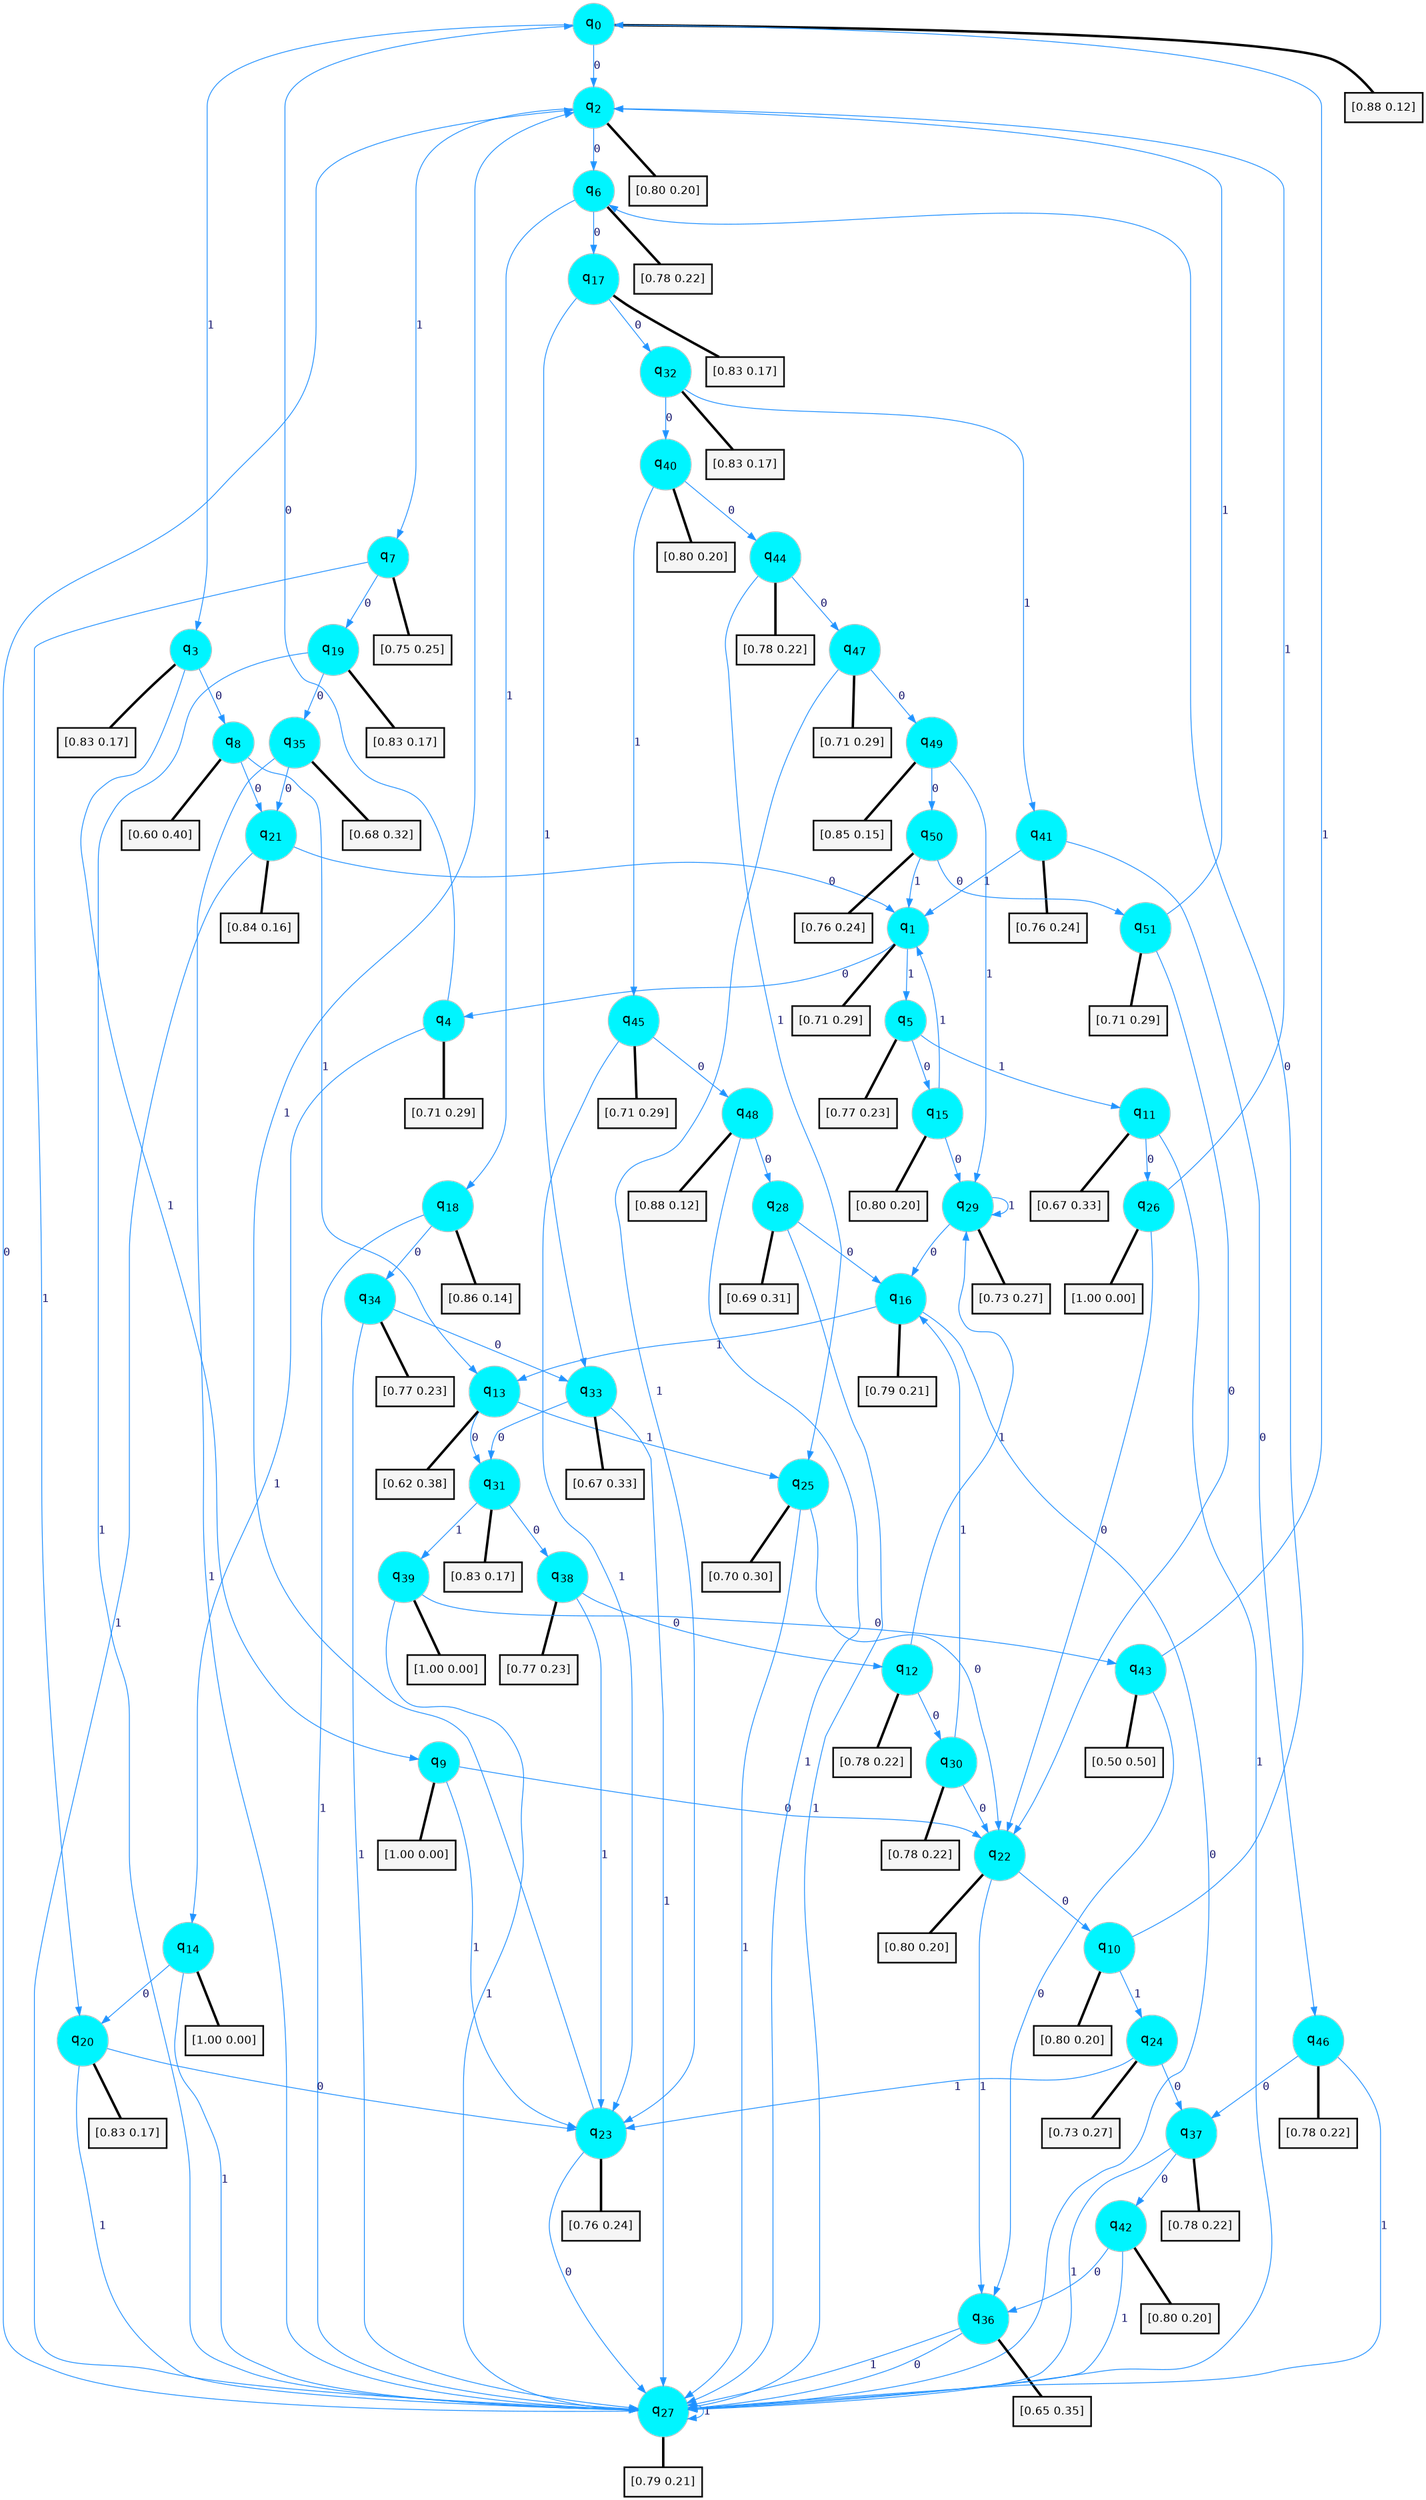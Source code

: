 digraph G {
graph [
bgcolor=transparent, dpi=300, rankdir=TD, size="40,25"];
node [
color=gray, fillcolor=turquoise1, fontcolor=black, fontname=Helvetica, fontsize=16, fontweight=bold, shape=circle, style=filled];
edge [
arrowsize=1, color=dodgerblue1, fontcolor=midnightblue, fontname=courier, fontweight=bold, penwidth=1, style=solid, weight=20];
0[label=<q<SUB>0</SUB>>];
1[label=<q<SUB>1</SUB>>];
2[label=<q<SUB>2</SUB>>];
3[label=<q<SUB>3</SUB>>];
4[label=<q<SUB>4</SUB>>];
5[label=<q<SUB>5</SUB>>];
6[label=<q<SUB>6</SUB>>];
7[label=<q<SUB>7</SUB>>];
8[label=<q<SUB>8</SUB>>];
9[label=<q<SUB>9</SUB>>];
10[label=<q<SUB>10</SUB>>];
11[label=<q<SUB>11</SUB>>];
12[label=<q<SUB>12</SUB>>];
13[label=<q<SUB>13</SUB>>];
14[label=<q<SUB>14</SUB>>];
15[label=<q<SUB>15</SUB>>];
16[label=<q<SUB>16</SUB>>];
17[label=<q<SUB>17</SUB>>];
18[label=<q<SUB>18</SUB>>];
19[label=<q<SUB>19</SUB>>];
20[label=<q<SUB>20</SUB>>];
21[label=<q<SUB>21</SUB>>];
22[label=<q<SUB>22</SUB>>];
23[label=<q<SUB>23</SUB>>];
24[label=<q<SUB>24</SUB>>];
25[label=<q<SUB>25</SUB>>];
26[label=<q<SUB>26</SUB>>];
27[label=<q<SUB>27</SUB>>];
28[label=<q<SUB>28</SUB>>];
29[label=<q<SUB>29</SUB>>];
30[label=<q<SUB>30</SUB>>];
31[label=<q<SUB>31</SUB>>];
32[label=<q<SUB>32</SUB>>];
33[label=<q<SUB>33</SUB>>];
34[label=<q<SUB>34</SUB>>];
35[label=<q<SUB>35</SUB>>];
36[label=<q<SUB>36</SUB>>];
37[label=<q<SUB>37</SUB>>];
38[label=<q<SUB>38</SUB>>];
39[label=<q<SUB>39</SUB>>];
40[label=<q<SUB>40</SUB>>];
41[label=<q<SUB>41</SUB>>];
42[label=<q<SUB>42</SUB>>];
43[label=<q<SUB>43</SUB>>];
44[label=<q<SUB>44</SUB>>];
45[label=<q<SUB>45</SUB>>];
46[label=<q<SUB>46</SUB>>];
47[label=<q<SUB>47</SUB>>];
48[label=<q<SUB>48</SUB>>];
49[label=<q<SUB>49</SUB>>];
50[label=<q<SUB>50</SUB>>];
51[label=<q<SUB>51</SUB>>];
52[label="[0.88 0.12]", shape=box,fontcolor=black, fontname=Helvetica, fontsize=14, penwidth=2, fillcolor=whitesmoke,color=black];
53[label="[0.71 0.29]", shape=box,fontcolor=black, fontname=Helvetica, fontsize=14, penwidth=2, fillcolor=whitesmoke,color=black];
54[label="[0.80 0.20]", shape=box,fontcolor=black, fontname=Helvetica, fontsize=14, penwidth=2, fillcolor=whitesmoke,color=black];
55[label="[0.83 0.17]", shape=box,fontcolor=black, fontname=Helvetica, fontsize=14, penwidth=2, fillcolor=whitesmoke,color=black];
56[label="[0.71 0.29]", shape=box,fontcolor=black, fontname=Helvetica, fontsize=14, penwidth=2, fillcolor=whitesmoke,color=black];
57[label="[0.77 0.23]", shape=box,fontcolor=black, fontname=Helvetica, fontsize=14, penwidth=2, fillcolor=whitesmoke,color=black];
58[label="[0.78 0.22]", shape=box,fontcolor=black, fontname=Helvetica, fontsize=14, penwidth=2, fillcolor=whitesmoke,color=black];
59[label="[0.75 0.25]", shape=box,fontcolor=black, fontname=Helvetica, fontsize=14, penwidth=2, fillcolor=whitesmoke,color=black];
60[label="[0.60 0.40]", shape=box,fontcolor=black, fontname=Helvetica, fontsize=14, penwidth=2, fillcolor=whitesmoke,color=black];
61[label="[1.00 0.00]", shape=box,fontcolor=black, fontname=Helvetica, fontsize=14, penwidth=2, fillcolor=whitesmoke,color=black];
62[label="[0.80 0.20]", shape=box,fontcolor=black, fontname=Helvetica, fontsize=14, penwidth=2, fillcolor=whitesmoke,color=black];
63[label="[0.67 0.33]", shape=box,fontcolor=black, fontname=Helvetica, fontsize=14, penwidth=2, fillcolor=whitesmoke,color=black];
64[label="[0.78 0.22]", shape=box,fontcolor=black, fontname=Helvetica, fontsize=14, penwidth=2, fillcolor=whitesmoke,color=black];
65[label="[0.62 0.38]", shape=box,fontcolor=black, fontname=Helvetica, fontsize=14, penwidth=2, fillcolor=whitesmoke,color=black];
66[label="[1.00 0.00]", shape=box,fontcolor=black, fontname=Helvetica, fontsize=14, penwidth=2, fillcolor=whitesmoke,color=black];
67[label="[0.80 0.20]", shape=box,fontcolor=black, fontname=Helvetica, fontsize=14, penwidth=2, fillcolor=whitesmoke,color=black];
68[label="[0.79 0.21]", shape=box,fontcolor=black, fontname=Helvetica, fontsize=14, penwidth=2, fillcolor=whitesmoke,color=black];
69[label="[0.83 0.17]", shape=box,fontcolor=black, fontname=Helvetica, fontsize=14, penwidth=2, fillcolor=whitesmoke,color=black];
70[label="[0.86 0.14]", shape=box,fontcolor=black, fontname=Helvetica, fontsize=14, penwidth=2, fillcolor=whitesmoke,color=black];
71[label="[0.83 0.17]", shape=box,fontcolor=black, fontname=Helvetica, fontsize=14, penwidth=2, fillcolor=whitesmoke,color=black];
72[label="[0.83 0.17]", shape=box,fontcolor=black, fontname=Helvetica, fontsize=14, penwidth=2, fillcolor=whitesmoke,color=black];
73[label="[0.84 0.16]", shape=box,fontcolor=black, fontname=Helvetica, fontsize=14, penwidth=2, fillcolor=whitesmoke,color=black];
74[label="[0.80 0.20]", shape=box,fontcolor=black, fontname=Helvetica, fontsize=14, penwidth=2, fillcolor=whitesmoke,color=black];
75[label="[0.76 0.24]", shape=box,fontcolor=black, fontname=Helvetica, fontsize=14, penwidth=2, fillcolor=whitesmoke,color=black];
76[label="[0.73 0.27]", shape=box,fontcolor=black, fontname=Helvetica, fontsize=14, penwidth=2, fillcolor=whitesmoke,color=black];
77[label="[0.70 0.30]", shape=box,fontcolor=black, fontname=Helvetica, fontsize=14, penwidth=2, fillcolor=whitesmoke,color=black];
78[label="[1.00 0.00]", shape=box,fontcolor=black, fontname=Helvetica, fontsize=14, penwidth=2, fillcolor=whitesmoke,color=black];
79[label="[0.79 0.21]", shape=box,fontcolor=black, fontname=Helvetica, fontsize=14, penwidth=2, fillcolor=whitesmoke,color=black];
80[label="[0.69 0.31]", shape=box,fontcolor=black, fontname=Helvetica, fontsize=14, penwidth=2, fillcolor=whitesmoke,color=black];
81[label="[0.73 0.27]", shape=box,fontcolor=black, fontname=Helvetica, fontsize=14, penwidth=2, fillcolor=whitesmoke,color=black];
82[label="[0.78 0.22]", shape=box,fontcolor=black, fontname=Helvetica, fontsize=14, penwidth=2, fillcolor=whitesmoke,color=black];
83[label="[0.83 0.17]", shape=box,fontcolor=black, fontname=Helvetica, fontsize=14, penwidth=2, fillcolor=whitesmoke,color=black];
84[label="[0.83 0.17]", shape=box,fontcolor=black, fontname=Helvetica, fontsize=14, penwidth=2, fillcolor=whitesmoke,color=black];
85[label="[0.67 0.33]", shape=box,fontcolor=black, fontname=Helvetica, fontsize=14, penwidth=2, fillcolor=whitesmoke,color=black];
86[label="[0.77 0.23]", shape=box,fontcolor=black, fontname=Helvetica, fontsize=14, penwidth=2, fillcolor=whitesmoke,color=black];
87[label="[0.68 0.32]", shape=box,fontcolor=black, fontname=Helvetica, fontsize=14, penwidth=2, fillcolor=whitesmoke,color=black];
88[label="[0.65 0.35]", shape=box,fontcolor=black, fontname=Helvetica, fontsize=14, penwidth=2, fillcolor=whitesmoke,color=black];
89[label="[0.78 0.22]", shape=box,fontcolor=black, fontname=Helvetica, fontsize=14, penwidth=2, fillcolor=whitesmoke,color=black];
90[label="[0.77 0.23]", shape=box,fontcolor=black, fontname=Helvetica, fontsize=14, penwidth=2, fillcolor=whitesmoke,color=black];
91[label="[1.00 0.00]", shape=box,fontcolor=black, fontname=Helvetica, fontsize=14, penwidth=2, fillcolor=whitesmoke,color=black];
92[label="[0.80 0.20]", shape=box,fontcolor=black, fontname=Helvetica, fontsize=14, penwidth=2, fillcolor=whitesmoke,color=black];
93[label="[0.76 0.24]", shape=box,fontcolor=black, fontname=Helvetica, fontsize=14, penwidth=2, fillcolor=whitesmoke,color=black];
94[label="[0.80 0.20]", shape=box,fontcolor=black, fontname=Helvetica, fontsize=14, penwidth=2, fillcolor=whitesmoke,color=black];
95[label="[0.50 0.50]", shape=box,fontcolor=black, fontname=Helvetica, fontsize=14, penwidth=2, fillcolor=whitesmoke,color=black];
96[label="[0.78 0.22]", shape=box,fontcolor=black, fontname=Helvetica, fontsize=14, penwidth=2, fillcolor=whitesmoke,color=black];
97[label="[0.71 0.29]", shape=box,fontcolor=black, fontname=Helvetica, fontsize=14, penwidth=2, fillcolor=whitesmoke,color=black];
98[label="[0.78 0.22]", shape=box,fontcolor=black, fontname=Helvetica, fontsize=14, penwidth=2, fillcolor=whitesmoke,color=black];
99[label="[0.71 0.29]", shape=box,fontcolor=black, fontname=Helvetica, fontsize=14, penwidth=2, fillcolor=whitesmoke,color=black];
100[label="[0.88 0.12]", shape=box,fontcolor=black, fontname=Helvetica, fontsize=14, penwidth=2, fillcolor=whitesmoke,color=black];
101[label="[0.85 0.15]", shape=box,fontcolor=black, fontname=Helvetica, fontsize=14, penwidth=2, fillcolor=whitesmoke,color=black];
102[label="[0.76 0.24]", shape=box,fontcolor=black, fontname=Helvetica, fontsize=14, penwidth=2, fillcolor=whitesmoke,color=black];
103[label="[0.71 0.29]", shape=box,fontcolor=black, fontname=Helvetica, fontsize=14, penwidth=2, fillcolor=whitesmoke,color=black];
0->2 [label=0];
0->3 [label=1];
0->52 [arrowhead=none, penwidth=3,color=black];
1->4 [label=0];
1->5 [label=1];
1->53 [arrowhead=none, penwidth=3,color=black];
2->6 [label=0];
2->7 [label=1];
2->54 [arrowhead=none, penwidth=3,color=black];
3->8 [label=0];
3->9 [label=1];
3->55 [arrowhead=none, penwidth=3,color=black];
4->0 [label=0];
4->14 [label=1];
4->56 [arrowhead=none, penwidth=3,color=black];
5->15 [label=0];
5->11 [label=1];
5->57 [arrowhead=none, penwidth=3,color=black];
6->17 [label=0];
6->18 [label=1];
6->58 [arrowhead=none, penwidth=3,color=black];
7->19 [label=0];
7->20 [label=1];
7->59 [arrowhead=none, penwidth=3,color=black];
8->21 [label=0];
8->13 [label=1];
8->60 [arrowhead=none, penwidth=3,color=black];
9->22 [label=0];
9->23 [label=1];
9->61 [arrowhead=none, penwidth=3,color=black];
10->6 [label=0];
10->24 [label=1];
10->62 [arrowhead=none, penwidth=3,color=black];
11->26 [label=0];
11->27 [label=1];
11->63 [arrowhead=none, penwidth=3,color=black];
12->30 [label=0];
12->29 [label=1];
12->64 [arrowhead=none, penwidth=3,color=black];
13->31 [label=0];
13->25 [label=1];
13->65 [arrowhead=none, penwidth=3,color=black];
14->20 [label=0];
14->27 [label=1];
14->66 [arrowhead=none, penwidth=3,color=black];
15->29 [label=0];
15->1 [label=1];
15->67 [arrowhead=none, penwidth=3,color=black];
16->27 [label=0];
16->13 [label=1];
16->68 [arrowhead=none, penwidth=3,color=black];
17->32 [label=0];
17->33 [label=1];
17->69 [arrowhead=none, penwidth=3,color=black];
18->34 [label=0];
18->27 [label=1];
18->70 [arrowhead=none, penwidth=3,color=black];
19->35 [label=0];
19->27 [label=1];
19->71 [arrowhead=none, penwidth=3,color=black];
20->23 [label=0];
20->27 [label=1];
20->72 [arrowhead=none, penwidth=3,color=black];
21->1 [label=0];
21->27 [label=1];
21->73 [arrowhead=none, penwidth=3,color=black];
22->10 [label=0];
22->36 [label=1];
22->74 [arrowhead=none, penwidth=3,color=black];
23->27 [label=0];
23->2 [label=1];
23->75 [arrowhead=none, penwidth=3,color=black];
24->37 [label=0];
24->23 [label=1];
24->76 [arrowhead=none, penwidth=3,color=black];
25->22 [label=0];
25->27 [label=1];
25->77 [arrowhead=none, penwidth=3,color=black];
26->22 [label=0];
26->2 [label=1];
26->78 [arrowhead=none, penwidth=3,color=black];
27->2 [label=0];
27->27 [label=1];
27->79 [arrowhead=none, penwidth=3,color=black];
28->16 [label=0];
28->27 [label=1];
28->80 [arrowhead=none, penwidth=3,color=black];
29->16 [label=0];
29->29 [label=1];
29->81 [arrowhead=none, penwidth=3,color=black];
30->22 [label=0];
30->16 [label=1];
30->82 [arrowhead=none, penwidth=3,color=black];
31->38 [label=0];
31->39 [label=1];
31->83 [arrowhead=none, penwidth=3,color=black];
32->40 [label=0];
32->41 [label=1];
32->84 [arrowhead=none, penwidth=3,color=black];
33->31 [label=0];
33->27 [label=1];
33->85 [arrowhead=none, penwidth=3,color=black];
34->33 [label=0];
34->27 [label=1];
34->86 [arrowhead=none, penwidth=3,color=black];
35->21 [label=0];
35->27 [label=1];
35->87 [arrowhead=none, penwidth=3,color=black];
36->27 [label=0];
36->27 [label=1];
36->88 [arrowhead=none, penwidth=3,color=black];
37->42 [label=0];
37->27 [label=1];
37->89 [arrowhead=none, penwidth=3,color=black];
38->12 [label=0];
38->23 [label=1];
38->90 [arrowhead=none, penwidth=3,color=black];
39->43 [label=0];
39->27 [label=1];
39->91 [arrowhead=none, penwidth=3,color=black];
40->44 [label=0];
40->45 [label=1];
40->92 [arrowhead=none, penwidth=3,color=black];
41->46 [label=0];
41->1 [label=1];
41->93 [arrowhead=none, penwidth=3,color=black];
42->36 [label=0];
42->27 [label=1];
42->94 [arrowhead=none, penwidth=3,color=black];
43->36 [label=0];
43->0 [label=1];
43->95 [arrowhead=none, penwidth=3,color=black];
44->47 [label=0];
44->25 [label=1];
44->96 [arrowhead=none, penwidth=3,color=black];
45->48 [label=0];
45->23 [label=1];
45->97 [arrowhead=none, penwidth=3,color=black];
46->37 [label=0];
46->27 [label=1];
46->98 [arrowhead=none, penwidth=3,color=black];
47->49 [label=0];
47->23 [label=1];
47->99 [arrowhead=none, penwidth=3,color=black];
48->28 [label=0];
48->27 [label=1];
48->100 [arrowhead=none, penwidth=3,color=black];
49->50 [label=0];
49->29 [label=1];
49->101 [arrowhead=none, penwidth=3,color=black];
50->51 [label=0];
50->1 [label=1];
50->102 [arrowhead=none, penwidth=3,color=black];
51->22 [label=0];
51->2 [label=1];
51->103 [arrowhead=none, penwidth=3,color=black];
}
